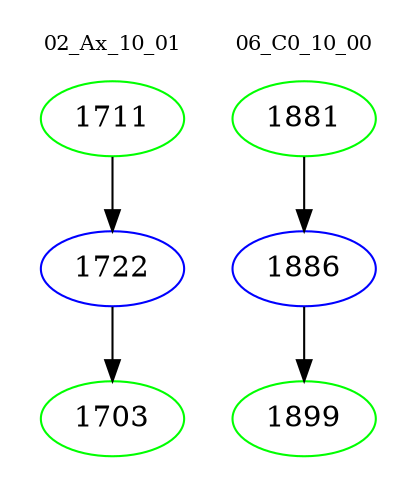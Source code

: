 digraph{
subgraph cluster_0 {
color = white
label = "02_Ax_10_01";
fontsize=10;
T0_1711 [label="1711", color="green"]
T0_1711 -> T0_1722 [color="black"]
T0_1722 [label="1722", color="blue"]
T0_1722 -> T0_1703 [color="black"]
T0_1703 [label="1703", color="green"]
}
subgraph cluster_1 {
color = white
label = "06_C0_10_00";
fontsize=10;
T1_1881 [label="1881", color="green"]
T1_1881 -> T1_1886 [color="black"]
T1_1886 [label="1886", color="blue"]
T1_1886 -> T1_1899 [color="black"]
T1_1899 [label="1899", color="green"]
}
}
